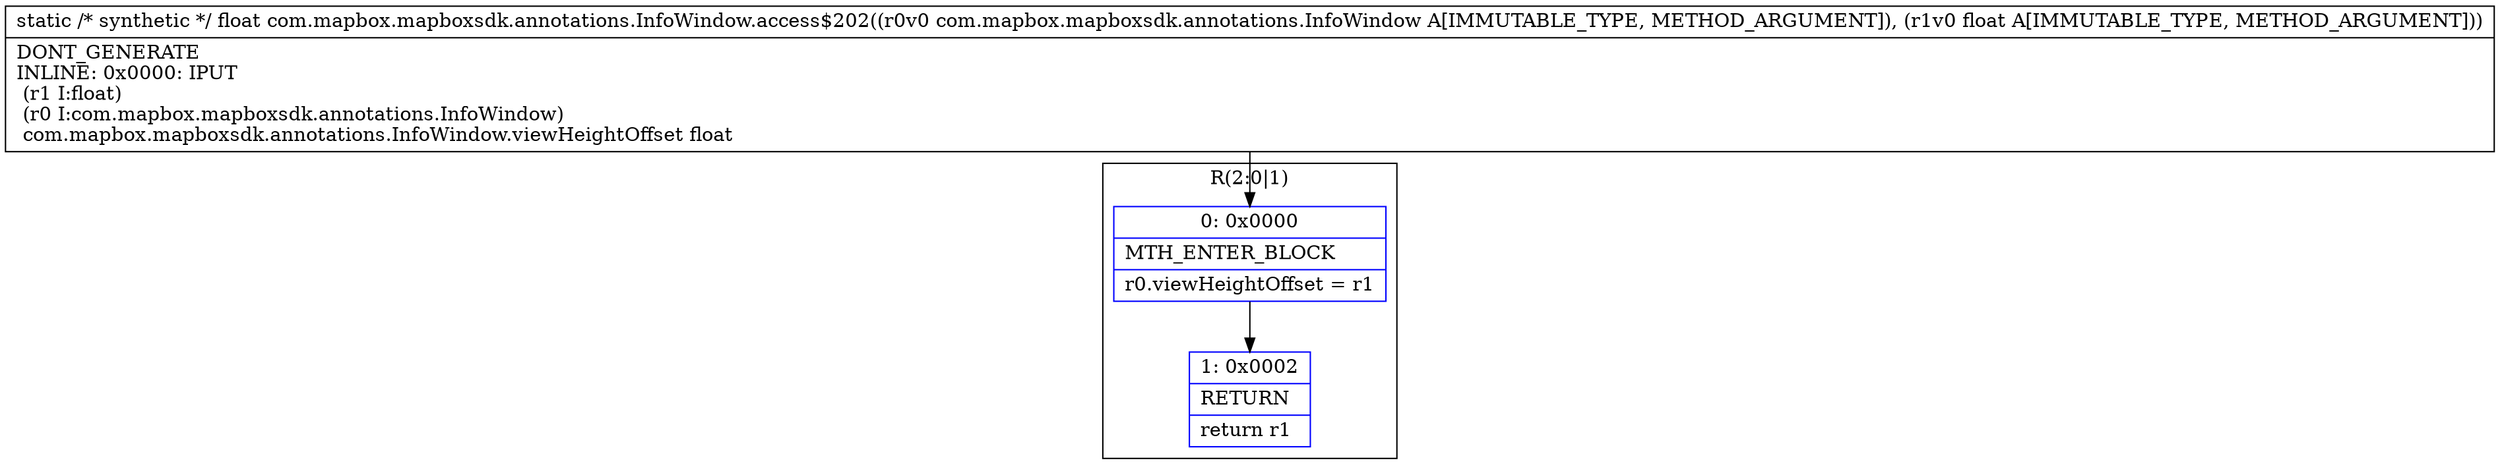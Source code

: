 digraph "CFG forcom.mapbox.mapboxsdk.annotations.InfoWindow.access$202(Lcom\/mapbox\/mapboxsdk\/annotations\/InfoWindow;F)F" {
subgraph cluster_Region_765988724 {
label = "R(2:0|1)";
node [shape=record,color=blue];
Node_0 [shape=record,label="{0\:\ 0x0000|MTH_ENTER_BLOCK\l|r0.viewHeightOffset = r1\l}"];
Node_1 [shape=record,label="{1\:\ 0x0002|RETURN\l|return r1\l}"];
}
MethodNode[shape=record,label="{static \/* synthetic *\/ float com.mapbox.mapboxsdk.annotations.InfoWindow.access$202((r0v0 com.mapbox.mapboxsdk.annotations.InfoWindow A[IMMUTABLE_TYPE, METHOD_ARGUMENT]), (r1v0 float A[IMMUTABLE_TYPE, METHOD_ARGUMENT]))  | DONT_GENERATE\lINLINE: 0x0000: IPUT  \l  (r1 I:float)\l  (r0 I:com.mapbox.mapboxsdk.annotations.InfoWindow)\l com.mapbox.mapboxsdk.annotations.InfoWindow.viewHeightOffset float\l}"];
MethodNode -> Node_0;
Node_0 -> Node_1;
}

